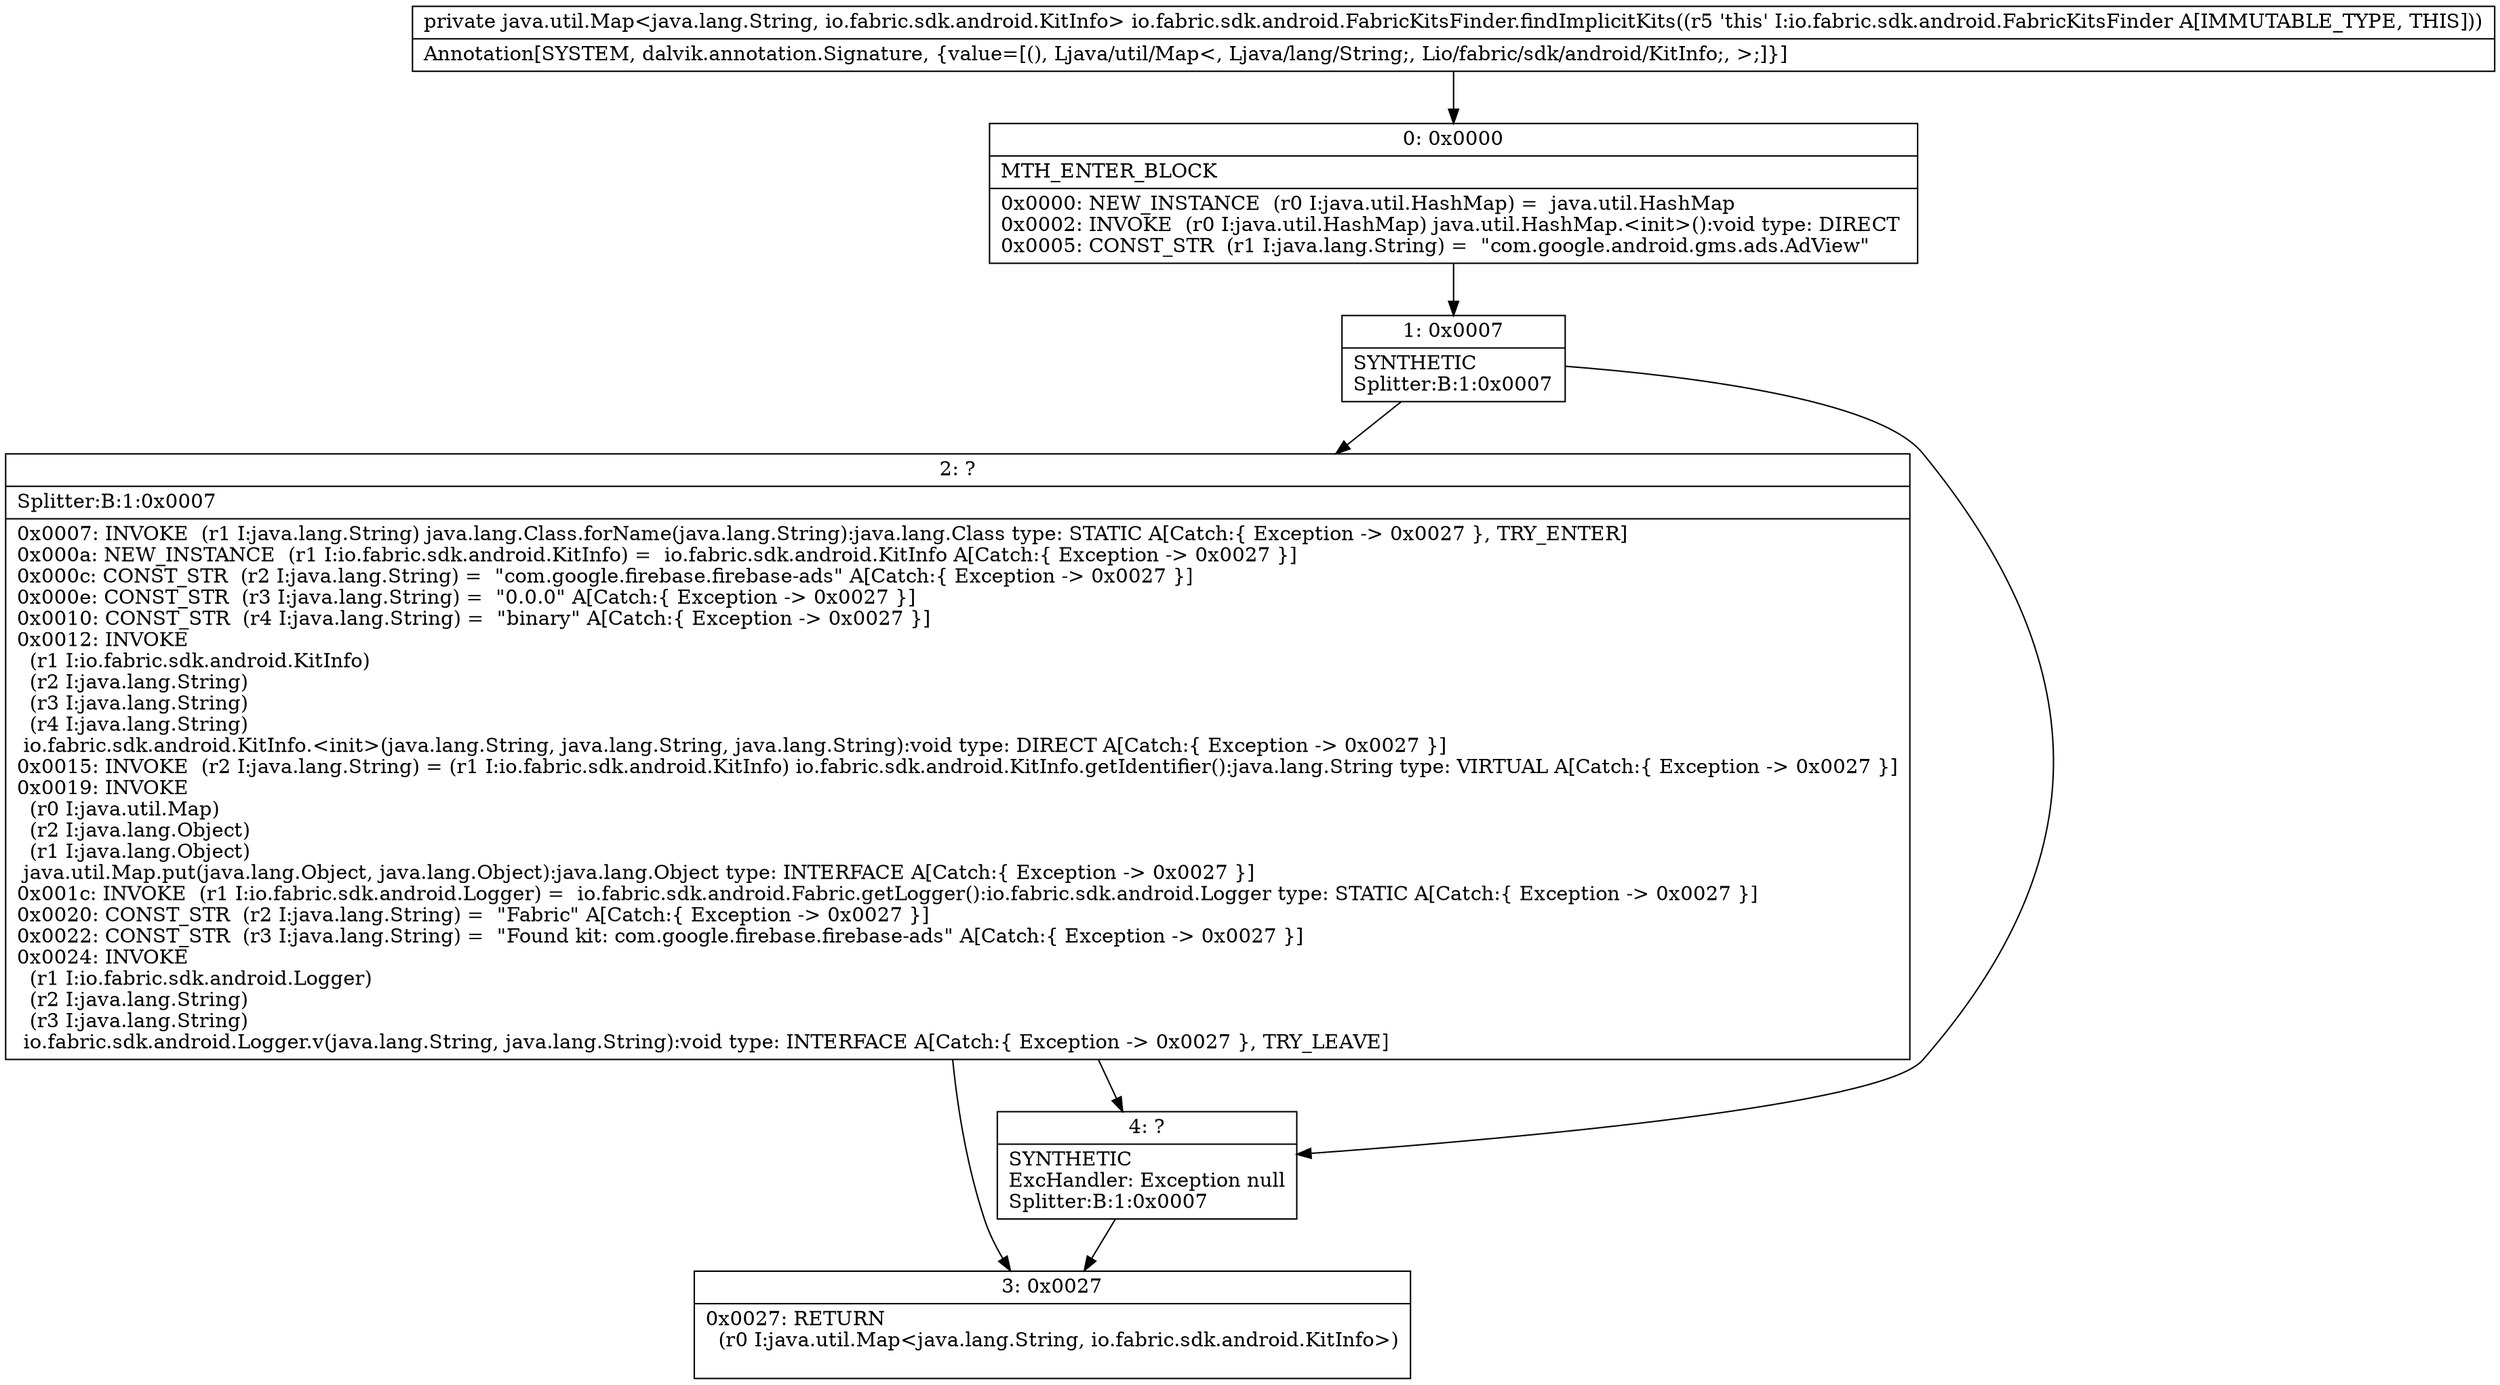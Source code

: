 digraph "CFG forio.fabric.sdk.android.FabricKitsFinder.findImplicitKits()Ljava\/util\/Map;" {
Node_0 [shape=record,label="{0\:\ 0x0000|MTH_ENTER_BLOCK\l|0x0000: NEW_INSTANCE  (r0 I:java.util.HashMap) =  java.util.HashMap \l0x0002: INVOKE  (r0 I:java.util.HashMap) java.util.HashMap.\<init\>():void type: DIRECT \l0x0005: CONST_STR  (r1 I:java.lang.String) =  \"com.google.android.gms.ads.AdView\" \l}"];
Node_1 [shape=record,label="{1\:\ 0x0007|SYNTHETIC\lSplitter:B:1:0x0007\l}"];
Node_2 [shape=record,label="{2\:\ ?|Splitter:B:1:0x0007\l|0x0007: INVOKE  (r1 I:java.lang.String) java.lang.Class.forName(java.lang.String):java.lang.Class type: STATIC A[Catch:\{ Exception \-\> 0x0027 \}, TRY_ENTER]\l0x000a: NEW_INSTANCE  (r1 I:io.fabric.sdk.android.KitInfo) =  io.fabric.sdk.android.KitInfo A[Catch:\{ Exception \-\> 0x0027 \}]\l0x000c: CONST_STR  (r2 I:java.lang.String) =  \"com.google.firebase.firebase\-ads\" A[Catch:\{ Exception \-\> 0x0027 \}]\l0x000e: CONST_STR  (r3 I:java.lang.String) =  \"0.0.0\" A[Catch:\{ Exception \-\> 0x0027 \}]\l0x0010: CONST_STR  (r4 I:java.lang.String) =  \"binary\" A[Catch:\{ Exception \-\> 0x0027 \}]\l0x0012: INVOKE  \l  (r1 I:io.fabric.sdk.android.KitInfo)\l  (r2 I:java.lang.String)\l  (r3 I:java.lang.String)\l  (r4 I:java.lang.String)\l io.fabric.sdk.android.KitInfo.\<init\>(java.lang.String, java.lang.String, java.lang.String):void type: DIRECT A[Catch:\{ Exception \-\> 0x0027 \}]\l0x0015: INVOKE  (r2 I:java.lang.String) = (r1 I:io.fabric.sdk.android.KitInfo) io.fabric.sdk.android.KitInfo.getIdentifier():java.lang.String type: VIRTUAL A[Catch:\{ Exception \-\> 0x0027 \}]\l0x0019: INVOKE  \l  (r0 I:java.util.Map)\l  (r2 I:java.lang.Object)\l  (r1 I:java.lang.Object)\l java.util.Map.put(java.lang.Object, java.lang.Object):java.lang.Object type: INTERFACE A[Catch:\{ Exception \-\> 0x0027 \}]\l0x001c: INVOKE  (r1 I:io.fabric.sdk.android.Logger) =  io.fabric.sdk.android.Fabric.getLogger():io.fabric.sdk.android.Logger type: STATIC A[Catch:\{ Exception \-\> 0x0027 \}]\l0x0020: CONST_STR  (r2 I:java.lang.String) =  \"Fabric\" A[Catch:\{ Exception \-\> 0x0027 \}]\l0x0022: CONST_STR  (r3 I:java.lang.String) =  \"Found kit: com.google.firebase.firebase\-ads\" A[Catch:\{ Exception \-\> 0x0027 \}]\l0x0024: INVOKE  \l  (r1 I:io.fabric.sdk.android.Logger)\l  (r2 I:java.lang.String)\l  (r3 I:java.lang.String)\l io.fabric.sdk.android.Logger.v(java.lang.String, java.lang.String):void type: INTERFACE A[Catch:\{ Exception \-\> 0x0027 \}, TRY_LEAVE]\l}"];
Node_3 [shape=record,label="{3\:\ 0x0027|0x0027: RETURN  \l  (r0 I:java.util.Map\<java.lang.String, io.fabric.sdk.android.KitInfo\>)\l \l}"];
Node_4 [shape=record,label="{4\:\ ?|SYNTHETIC\lExcHandler: Exception null\lSplitter:B:1:0x0007\l}"];
MethodNode[shape=record,label="{private java.util.Map\<java.lang.String, io.fabric.sdk.android.KitInfo\> io.fabric.sdk.android.FabricKitsFinder.findImplicitKits((r5 'this' I:io.fabric.sdk.android.FabricKitsFinder A[IMMUTABLE_TYPE, THIS]))  | Annotation[SYSTEM, dalvik.annotation.Signature, \{value=[(), Ljava\/util\/Map\<, Ljava\/lang\/String;, Lio\/fabric\/sdk\/android\/KitInfo;, \>;]\}]\l}"];
MethodNode -> Node_0;
Node_0 -> Node_1;
Node_1 -> Node_2;
Node_1 -> Node_4;
Node_2 -> Node_3;
Node_2 -> Node_4;
Node_4 -> Node_3;
}

